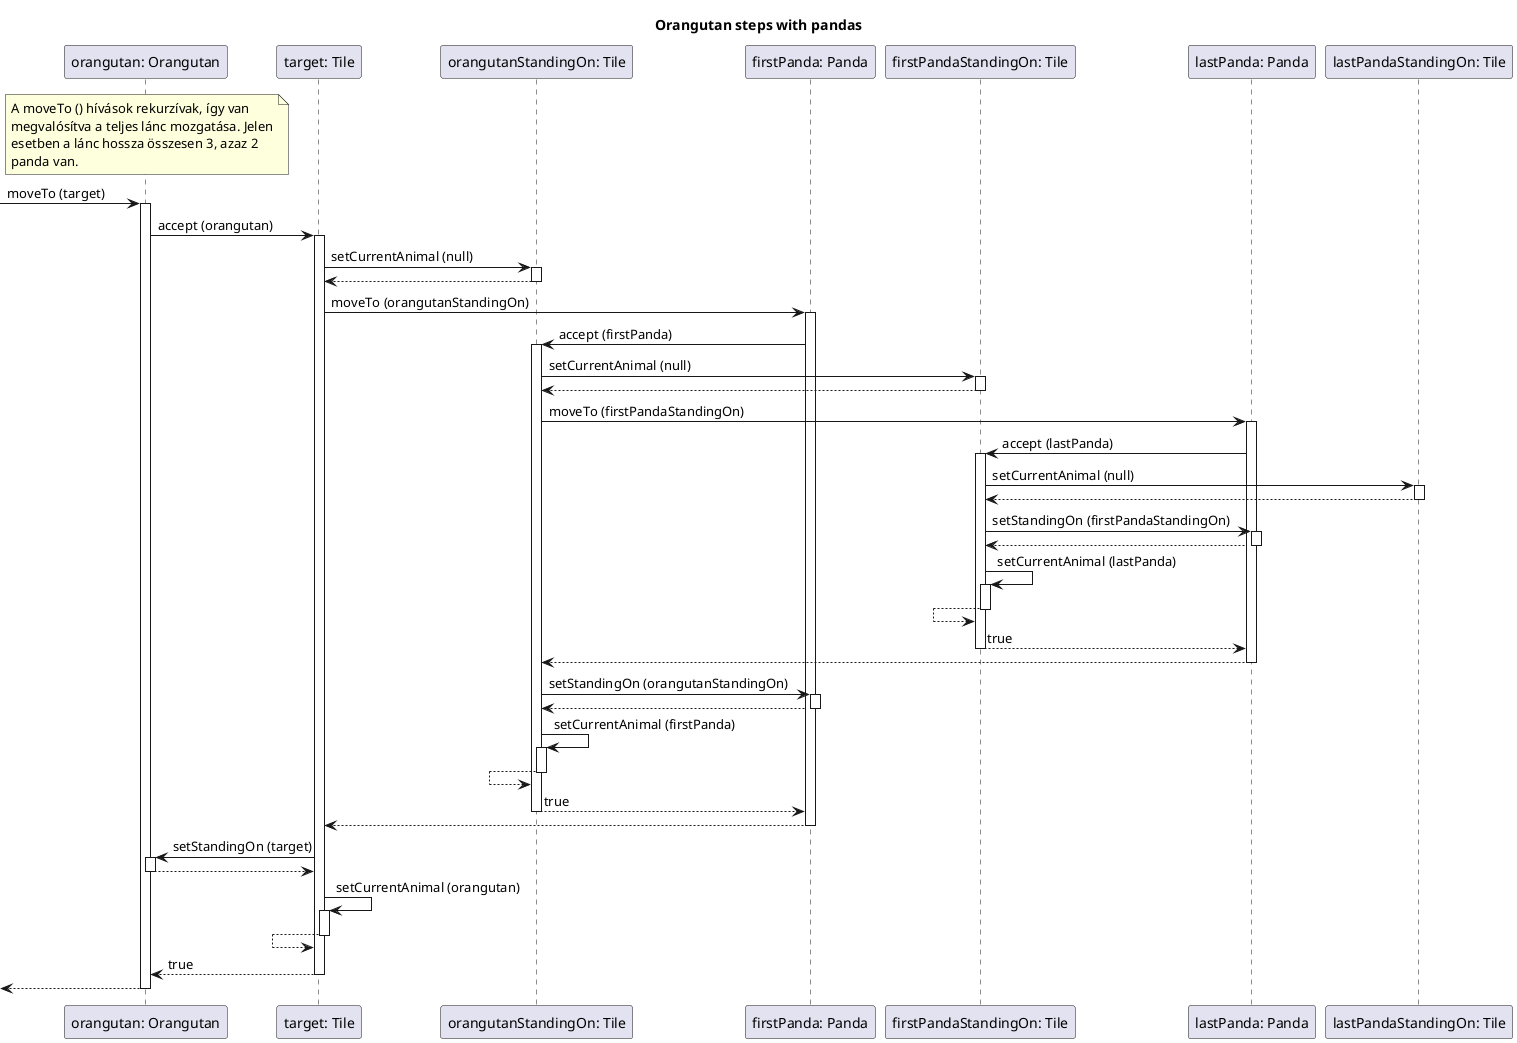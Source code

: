 @startuml

title Orangutan steps with pandas

participant "orangutan: Orangutan" as orangutan
participant "target: Tile" as target
participant "orangutanStandingOn: Tile" as orangutanStandingOn
participant "firstPanda: Panda" as firstPanda
participant "firstPandaStandingOn: Tile" as firstPandaStandingOn
participant "lastPanda: Panda" as lastPanda
participant "lastPandaStandingOn: Tile" as lastPandaStandingOn

note over orangutan
    A moveTo () hívások rekurzívak, így van
    megvalósítva a teljes lánc mozgatása. Jelen
    esetben a lánc hossza összesen 3, azaz 2
    panda van.
end note

[-> orangutan : moveTo (target)
activate orangutan

orangutan -> target ++ : accept (orangutan)

target -> orangutanStandingOn ++ : setCurrentAnimal (null)
target <-- orangutanStandingOn --

target -> firstPanda ++ : moveTo (orangutanStandingOn)



' Begin firstPanda recursion

firstPanda -> orangutanStandingOn ++ : accept (firstPanda)

orangutanStandingOn -> firstPandaStandingOn ++ : setCurrentAnimal (null)
orangutanStandingOn <-- firstPandaStandingOn --

orangutanStandingOn -> lastPanda ++ : moveTo (firstPandaStandingOn)


' Begin lastPanda recursion


lastPanda -> firstPandaStandingOn ++ : accept (lastPanda)

firstPandaStandingOn -> lastPandaStandingOn ++ : setCurrentAnimal (null)
firstPandaStandingOn <-- lastPandaStandingOn --

firstPandaStandingOn -> lastPanda ++ : setStandingOn (firstPandaStandingOn)
firstPandaStandingOn <-- lastPanda --

firstPandaStandingOn -> firstPandaStandingOn ++ : setCurrentAnimal (lastPanda)
firstPandaStandingOn <-- firstPandaStandingOn --

lastPanda <-- firstPandaStandingOn -- : true


' End of lastPanda recursion

orangutanStandingOn <-- lastPanda --


orangutanStandingOn -> firstPanda ++ : setStandingOn (orangutanStandingOn)
orangutanStandingOn <-- firstPanda --

orangutanStandingOn -> orangutanStandingOn ++ : setCurrentAnimal (firstPanda)
orangutanStandingOn <-- orangutanStandingOn --

firstPanda <-- orangutanStandingOn -- : true

' End of firstPanda recursion
target <-- firstPanda --


target -> orangutan ++ : setStandingOn (target)
target <-- orangutan --

target -> target ++ : setCurrentAnimal (orangutan)
target <-- target --

orangutan <-- target -- : true

[<-- orangutan
deactivate orangutan

@enduml